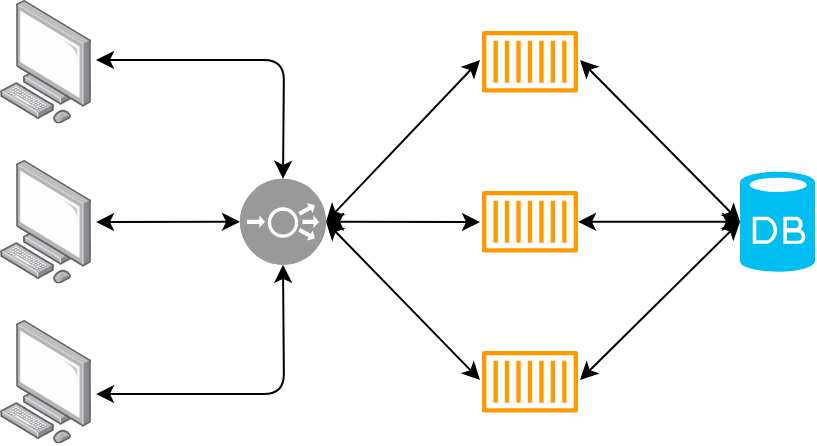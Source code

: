 <mxfile version="15.1.4" type="device"><diagram id="J2FXlk64hOWMd1s5p7rf" name="Page-1"><mxGraphModel dx="946" dy="614" grid="1" gridSize="10" guides="1" tooltips="1" connect="1" arrows="1" fold="1" page="1" pageScale="1" pageWidth="850" pageHeight="1100" math="0" shadow="0"><root><mxCell id="0"/><mxCell id="1" parent="0"/><mxCell id="DFHn-prDIjSDSkNU4pEh-2" value="" style="points=[];aspect=fixed;html=1;align=center;shadow=0;dashed=0;image;image=img/lib/allied_telesis/computer_and_terminals/Personal_Computer.svg;" vertex="1" parent="1"><mxGeometry x="160" y="160" width="45.6" height="61.8" as="geometry"/></mxCell><mxCell id="DFHn-prDIjSDSkNU4pEh-3" value="" style="points=[];aspect=fixed;html=1;align=center;shadow=0;dashed=0;image;image=img/lib/allied_telesis/computer_and_terminals/Personal_Computer.svg;" vertex="1" parent="1"><mxGeometry x="160" y="240" width="45.6" height="61.8" as="geometry"/></mxCell><mxCell id="DFHn-prDIjSDSkNU4pEh-4" value="" style="points=[];aspect=fixed;html=1;align=center;shadow=0;dashed=0;image;image=img/lib/allied_telesis/computer_and_terminals/Personal_Computer.svg;" vertex="1" parent="1"><mxGeometry x="160" y="320" width="45.6" height="61.8" as="geometry"/></mxCell><mxCell id="DFHn-prDIjSDSkNU4pEh-5" value="" style="fillColor=#999999;verticalLabelPosition=bottom;sketch=0;html=1;strokeColor=#ffffff;verticalAlign=top;align=center;points=[[0.145,0.145,0],[0.5,0,0],[0.855,0.145,0],[1,0.5,0],[0.855,0.855,0],[0.5,1,0],[0.145,0.855,0],[0,0.5,0]];pointerEvents=1;shape=mxgraph.cisco_safe.compositeIcon;bgIcon=ellipse;resIcon=mxgraph.cisco_safe.capability.load_balancer;" vertex="1" parent="1"><mxGeometry x="280" y="249.4" width="43" height="43" as="geometry"/></mxCell><mxCell id="DFHn-prDIjSDSkNU4pEh-6" value="" style="sketch=0;outlineConnect=0;fontColor=#232F3E;gradientColor=none;fillColor=#FF9900;strokeColor=none;dashed=0;verticalLabelPosition=bottom;verticalAlign=top;align=center;html=1;fontSize=12;fontStyle=0;aspect=fixed;pointerEvents=1;shape=mxgraph.aws4.container_1;" vertex="1" parent="1"><mxGeometry x="401" y="175.4" width="48" height="31" as="geometry"/></mxCell><mxCell id="DFHn-prDIjSDSkNU4pEh-7" value="" style="sketch=0;outlineConnect=0;fontColor=#232F3E;gradientColor=none;fillColor=#FF9900;strokeColor=none;dashed=0;verticalLabelPosition=bottom;verticalAlign=top;align=center;html=1;fontSize=12;fontStyle=0;aspect=fixed;pointerEvents=1;shape=mxgraph.aws4.container_1;" vertex="1" parent="1"><mxGeometry x="401" y="255.4" width="48" height="31" as="geometry"/></mxCell><mxCell id="DFHn-prDIjSDSkNU4pEh-8" value="" style="sketch=0;outlineConnect=0;fontColor=#232F3E;gradientColor=none;fillColor=#FF9900;strokeColor=none;dashed=0;verticalLabelPosition=bottom;verticalAlign=top;align=center;html=1;fontSize=12;fontStyle=0;aspect=fixed;pointerEvents=1;shape=mxgraph.aws4.container_1;" vertex="1" parent="1"><mxGeometry x="401" y="335.4" width="48" height="31" as="geometry"/></mxCell><mxCell id="DFHn-prDIjSDSkNU4pEh-10" value="" style="endArrow=classic;startArrow=classic;html=1;exitX=1.053;exitY=0.485;exitDx=0;exitDy=0;exitPerimeter=0;entryX=0.5;entryY=0;entryDx=0;entryDy=0;entryPerimeter=0;" edge="1" parent="1" source="DFHn-prDIjSDSkNU4pEh-2" target="DFHn-prDIjSDSkNU4pEh-5"><mxGeometry width="50" height="50" relative="1" as="geometry"><mxPoint x="400" y="350" as="sourcePoint"/><mxPoint x="450" y="300" as="targetPoint"/><Array as="points"><mxPoint x="302" y="190"/></Array></mxGeometry></mxCell><mxCell id="DFHn-prDIjSDSkNU4pEh-11" value="" style="endArrow=classic;startArrow=classic;html=1;exitX=1.053;exitY=0.599;exitDx=0;exitDy=0;exitPerimeter=0;entryX=0.5;entryY=1;entryDx=0;entryDy=0;entryPerimeter=0;" edge="1" parent="1" source="DFHn-prDIjSDSkNU4pEh-4" target="DFHn-prDIjSDSkNU4pEh-5"><mxGeometry width="50" height="50" relative="1" as="geometry"><mxPoint x="400" y="350" as="sourcePoint"/><mxPoint x="450" y="300" as="targetPoint"/><Array as="points"><mxPoint x="302" y="357"/></Array></mxGeometry></mxCell><mxCell id="DFHn-prDIjSDSkNU4pEh-12" value="" style="endArrow=classic;startArrow=classic;html=1;exitX=1.053;exitY=0.502;exitDx=0;exitDy=0;exitPerimeter=0;entryX=0;entryY=0.5;entryDx=0;entryDy=0;entryPerimeter=0;" edge="1" parent="1" source="DFHn-prDIjSDSkNU4pEh-3" target="DFHn-prDIjSDSkNU4pEh-5"><mxGeometry width="50" height="50" relative="1" as="geometry"><mxPoint x="400" y="350" as="sourcePoint"/><mxPoint x="450" y="300" as="targetPoint"/></mxGeometry></mxCell><mxCell id="DFHn-prDIjSDSkNU4pEh-13" value="" style="endArrow=classic;startArrow=classic;html=1;exitX=1;exitY=0.5;exitDx=0;exitDy=0;exitPerimeter=0;" edge="1" parent="1" source="DFHn-prDIjSDSkNU4pEh-5"><mxGeometry width="50" height="50" relative="1" as="geometry"><mxPoint x="400" y="350" as="sourcePoint"/><mxPoint x="400" y="190" as="targetPoint"/></mxGeometry></mxCell><mxCell id="DFHn-prDIjSDSkNU4pEh-14" value="" style="endArrow=classic;startArrow=classic;html=1;exitX=1;exitY=0.5;exitDx=0;exitDy=0;exitPerimeter=0;" edge="1" parent="1" source="DFHn-prDIjSDSkNU4pEh-5"><mxGeometry width="50" height="50" relative="1" as="geometry"><mxPoint x="400" y="350" as="sourcePoint"/><mxPoint x="400" y="271" as="targetPoint"/></mxGeometry></mxCell><mxCell id="DFHn-prDIjSDSkNU4pEh-15" value="" style="endArrow=classic;startArrow=classic;html=1;exitX=1;exitY=0.5;exitDx=0;exitDy=0;exitPerimeter=0;" edge="1" parent="1" source="DFHn-prDIjSDSkNU4pEh-5"><mxGeometry width="50" height="50" relative="1" as="geometry"><mxPoint x="400" y="350" as="sourcePoint"/><mxPoint x="400" y="350" as="targetPoint"/></mxGeometry></mxCell><mxCell id="DFHn-prDIjSDSkNU4pEh-16" value="" style="endArrow=classic;startArrow=classic;html=1;entryX=0;entryY=0.5;entryDx=0;entryDy=0;entryPerimeter=0;" edge="1" parent="1" target="DFHn-prDIjSDSkNU4pEh-19"><mxGeometry width="50" height="50" relative="1" as="geometry"><mxPoint x="450" y="350" as="sourcePoint"/><mxPoint x="547" y="272.012" as="targetPoint"/></mxGeometry></mxCell><mxCell id="DFHn-prDIjSDSkNU4pEh-17" value="" style="endArrow=classic;startArrow=classic;html=1;entryX=0;entryY=0.5;entryDx=0;entryDy=0;entryPerimeter=0;" edge="1" parent="1" source="DFHn-prDIjSDSkNU4pEh-7" target="DFHn-prDIjSDSkNU4pEh-19"><mxGeometry width="50" height="50" relative="1" as="geometry"><mxPoint x="400" y="350" as="sourcePoint"/><mxPoint x="500" y="270" as="targetPoint"/></mxGeometry></mxCell><mxCell id="DFHn-prDIjSDSkNU4pEh-18" value="" style="endArrow=classic;startArrow=classic;html=1;entryX=0;entryY=0.5;entryDx=0;entryDy=0;entryPerimeter=0;" edge="1" parent="1" target="DFHn-prDIjSDSkNU4pEh-19"><mxGeometry width="50" height="50" relative="1" as="geometry"><mxPoint x="450" y="190" as="sourcePoint"/><mxPoint x="550" y="270" as="targetPoint"/></mxGeometry></mxCell><mxCell id="DFHn-prDIjSDSkNU4pEh-19" value="" style="verticalLabelPosition=bottom;html=1;verticalAlign=top;align=center;strokeColor=none;fillColor=#00BEF2;shape=mxgraph.azure.database;" vertex="1" parent="1"><mxGeometry x="530" y="245.9" width="37.5" height="50" as="geometry"/></mxCell></root></mxGraphModel></diagram></mxfile>